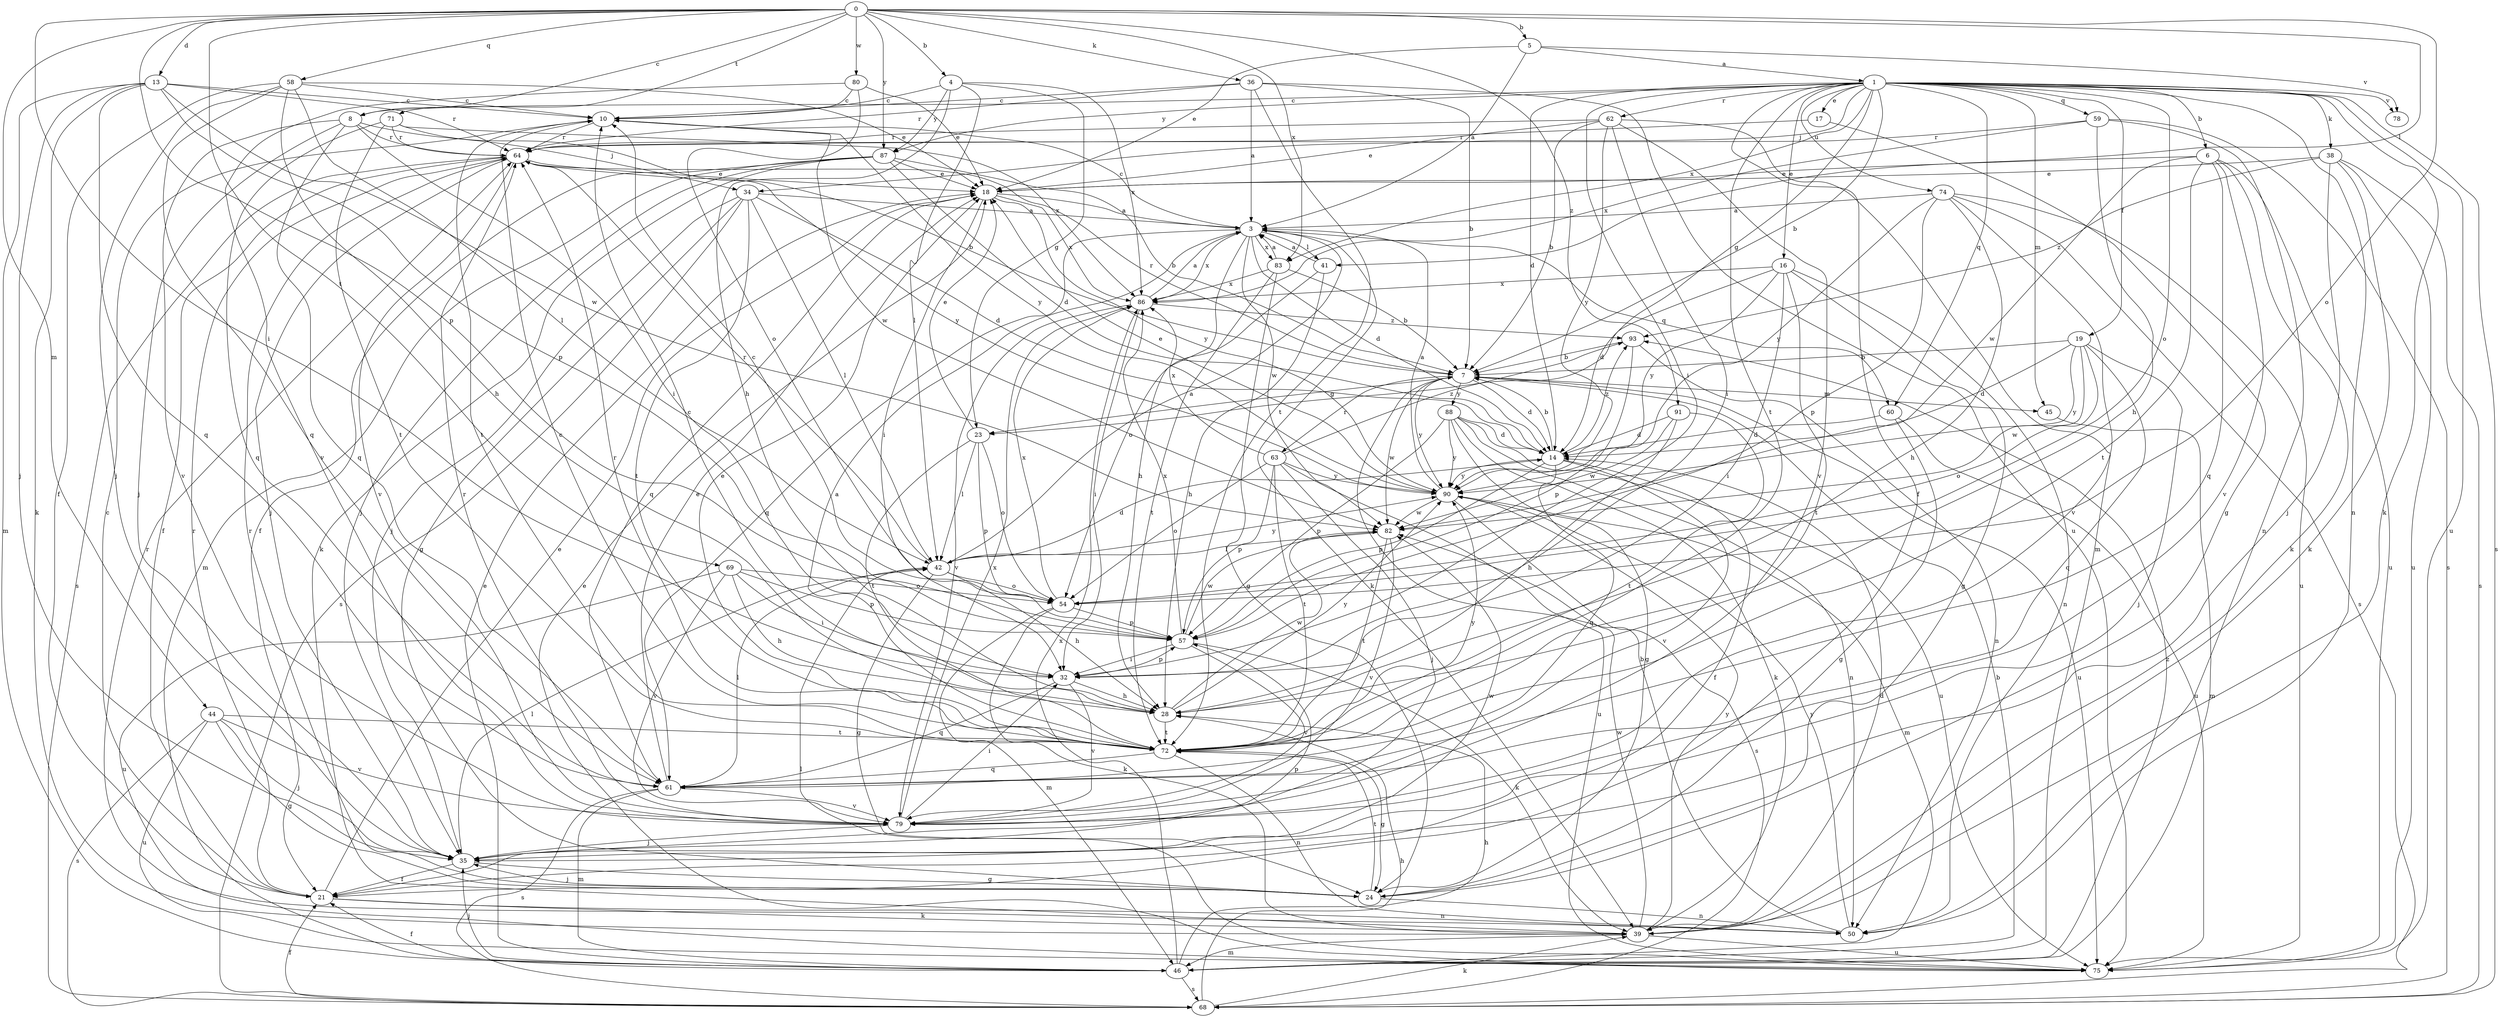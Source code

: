 strict digraph  {
0;
1;
3;
4;
5;
6;
7;
8;
10;
13;
14;
16;
17;
18;
19;
21;
23;
24;
28;
32;
34;
35;
36;
38;
39;
41;
42;
44;
45;
46;
50;
54;
57;
58;
59;
60;
61;
62;
63;
64;
68;
69;
71;
72;
74;
75;
78;
79;
80;
82;
83;
86;
87;
88;
90;
91;
93;
0 -> 4  [label=b];
0 -> 5  [label=b];
0 -> 8  [label=c];
0 -> 13  [label=d];
0 -> 32  [label=i];
0 -> 36  [label=k];
0 -> 41  [label=l];
0 -> 44  [label=m];
0 -> 54  [label=o];
0 -> 57  [label=p];
0 -> 58  [label=q];
0 -> 69  [label=t];
0 -> 71  [label=t];
0 -> 80  [label=w];
0 -> 83  [label=x];
0 -> 87  [label=y];
0 -> 91  [label=z];
1 -> 6  [label=b];
1 -> 7  [label=b];
1 -> 8  [label=c];
1 -> 14  [label=d];
1 -> 16  [label=e];
1 -> 17  [label=e];
1 -> 19  [label=f];
1 -> 21  [label=f];
1 -> 23  [label=g];
1 -> 32  [label=i];
1 -> 34  [label=j];
1 -> 38  [label=k];
1 -> 39  [label=k];
1 -> 45  [label=m];
1 -> 50  [label=n];
1 -> 54  [label=o];
1 -> 59  [label=q];
1 -> 60  [label=q];
1 -> 62  [label=r];
1 -> 68  [label=s];
1 -> 72  [label=t];
1 -> 74  [label=u];
1 -> 75  [label=u];
1 -> 78  [label=v];
1 -> 83  [label=x];
1 -> 87  [label=y];
3 -> 10  [label=c];
3 -> 14  [label=d];
3 -> 28  [label=h];
3 -> 39  [label=k];
3 -> 41  [label=l];
3 -> 60  [label=q];
3 -> 61  [label=q];
3 -> 82  [label=w];
3 -> 83  [label=x];
3 -> 86  [label=x];
4 -> 10  [label=c];
4 -> 23  [label=g];
4 -> 28  [label=h];
4 -> 42  [label=l];
4 -> 86  [label=x];
4 -> 87  [label=y];
5 -> 1  [label=a];
5 -> 3  [label=a];
5 -> 18  [label=e];
5 -> 78  [label=v];
6 -> 18  [label=e];
6 -> 39  [label=k];
6 -> 61  [label=q];
6 -> 72  [label=t];
6 -> 75  [label=u];
6 -> 79  [label=v];
6 -> 82  [label=w];
7 -> 14  [label=d];
7 -> 23  [label=g];
7 -> 45  [label=m];
7 -> 63  [label=r];
7 -> 64  [label=r];
7 -> 75  [label=u];
7 -> 82  [label=w];
7 -> 88  [label=y];
7 -> 90  [label=y];
8 -> 32  [label=i];
8 -> 34  [label=j];
8 -> 35  [label=j];
8 -> 61  [label=q];
8 -> 64  [label=r];
8 -> 79  [label=v];
10 -> 64  [label=r];
10 -> 72  [label=t];
10 -> 82  [label=w];
10 -> 90  [label=y];
13 -> 10  [label=c];
13 -> 35  [label=j];
13 -> 39  [label=k];
13 -> 46  [label=m];
13 -> 57  [label=p];
13 -> 61  [label=q];
13 -> 64  [label=r];
13 -> 82  [label=w];
14 -> 7  [label=b];
14 -> 21  [label=f];
14 -> 57  [label=p];
14 -> 61  [label=q];
14 -> 79  [label=v];
14 -> 90  [label=y];
14 -> 93  [label=z];
16 -> 14  [label=d];
16 -> 24  [label=g];
16 -> 32  [label=i];
16 -> 50  [label=n];
16 -> 72  [label=t];
16 -> 86  [label=x];
16 -> 90  [label=y];
17 -> 24  [label=g];
17 -> 64  [label=r];
18 -> 3  [label=a];
18 -> 32  [label=i];
18 -> 61  [label=q];
18 -> 86  [label=x];
18 -> 90  [label=y];
19 -> 7  [label=b];
19 -> 14  [label=d];
19 -> 35  [label=j];
19 -> 54  [label=o];
19 -> 61  [label=q];
19 -> 82  [label=w];
19 -> 90  [label=y];
21 -> 10  [label=c];
21 -> 18  [label=e];
21 -> 39  [label=k];
21 -> 50  [label=n];
21 -> 57  [label=p];
21 -> 64  [label=r];
23 -> 18  [label=e];
23 -> 42  [label=l];
23 -> 54  [label=o];
23 -> 57  [label=p];
23 -> 72  [label=t];
24 -> 35  [label=j];
24 -> 50  [label=n];
24 -> 64  [label=r];
24 -> 72  [label=t];
28 -> 10  [label=c];
28 -> 72  [label=t];
28 -> 82  [label=w];
28 -> 90  [label=y];
32 -> 28  [label=h];
32 -> 57  [label=p];
32 -> 61  [label=q];
32 -> 79  [label=v];
34 -> 3  [label=a];
34 -> 14  [label=d];
34 -> 24  [label=g];
34 -> 35  [label=j];
34 -> 42  [label=l];
34 -> 68  [label=s];
34 -> 72  [label=t];
35 -> 21  [label=f];
35 -> 24  [label=g];
35 -> 42  [label=l];
35 -> 82  [label=w];
36 -> 3  [label=a];
36 -> 7  [label=b];
36 -> 10  [label=c];
36 -> 64  [label=r];
36 -> 72  [label=t];
36 -> 75  [label=u];
38 -> 18  [label=e];
38 -> 35  [label=j];
38 -> 39  [label=k];
38 -> 68  [label=s];
38 -> 75  [label=u];
38 -> 93  [label=z];
39 -> 14  [label=d];
39 -> 46  [label=m];
39 -> 75  [label=u];
39 -> 82  [label=w];
39 -> 90  [label=y];
41 -> 3  [label=a];
41 -> 28  [label=h];
41 -> 54  [label=o];
42 -> 3  [label=a];
42 -> 14  [label=d];
42 -> 24  [label=g];
42 -> 28  [label=h];
42 -> 54  [label=o];
42 -> 64  [label=r];
42 -> 90  [label=y];
44 -> 24  [label=g];
44 -> 35  [label=j];
44 -> 68  [label=s];
44 -> 72  [label=t];
44 -> 75  [label=u];
44 -> 79  [label=v];
45 -> 46  [label=m];
46 -> 7  [label=b];
46 -> 18  [label=e];
46 -> 21  [label=f];
46 -> 28  [label=h];
46 -> 35  [label=j];
46 -> 68  [label=s];
46 -> 86  [label=x];
46 -> 93  [label=z];
50 -> 7  [label=b];
50 -> 64  [label=r];
50 -> 90  [label=y];
54 -> 10  [label=c];
54 -> 39  [label=k];
54 -> 46  [label=m];
54 -> 57  [label=p];
54 -> 86  [label=x];
57 -> 32  [label=i];
57 -> 39  [label=k];
57 -> 79  [label=v];
57 -> 82  [label=w];
57 -> 86  [label=x];
58 -> 10  [label=c];
58 -> 18  [label=e];
58 -> 21  [label=f];
58 -> 28  [label=h];
58 -> 35  [label=j];
58 -> 42  [label=l];
58 -> 61  [label=q];
59 -> 28  [label=h];
59 -> 50  [label=n];
59 -> 64  [label=r];
59 -> 68  [label=s];
59 -> 86  [label=x];
60 -> 14  [label=d];
60 -> 24  [label=g];
60 -> 75  [label=u];
61 -> 18  [label=e];
61 -> 42  [label=l];
61 -> 46  [label=m];
61 -> 68  [label=s];
61 -> 79  [label=v];
62 -> 7  [label=b];
62 -> 18  [label=e];
62 -> 32  [label=i];
62 -> 46  [label=m];
62 -> 64  [label=r];
62 -> 79  [label=v];
62 -> 90  [label=y];
63 -> 35  [label=j];
63 -> 54  [label=o];
63 -> 57  [label=p];
63 -> 72  [label=t];
63 -> 75  [label=u];
63 -> 86  [label=x];
63 -> 90  [label=y];
63 -> 93  [label=z];
64 -> 18  [label=e];
64 -> 21  [label=f];
64 -> 35  [label=j];
64 -> 68  [label=s];
64 -> 79  [label=v];
64 -> 90  [label=y];
68 -> 21  [label=f];
68 -> 28  [label=h];
68 -> 39  [label=k];
69 -> 28  [label=h];
69 -> 32  [label=i];
69 -> 54  [label=o];
69 -> 57  [label=p];
69 -> 75  [label=u];
69 -> 79  [label=v];
71 -> 7  [label=b];
71 -> 61  [label=q];
71 -> 64  [label=r];
71 -> 72  [label=t];
71 -> 86  [label=x];
72 -> 3  [label=a];
72 -> 10  [label=c];
72 -> 18  [label=e];
72 -> 24  [label=g];
72 -> 50  [label=n];
72 -> 61  [label=q];
72 -> 64  [label=r];
72 -> 90  [label=y];
74 -> 3  [label=a];
74 -> 28  [label=h];
74 -> 57  [label=p];
74 -> 68  [label=s];
74 -> 75  [label=u];
74 -> 79  [label=v];
74 -> 90  [label=y];
75 -> 18  [label=e];
75 -> 42  [label=l];
79 -> 32  [label=i];
79 -> 35  [label=j];
79 -> 64  [label=r];
79 -> 86  [label=x];
80 -> 10  [label=c];
80 -> 18  [label=e];
80 -> 54  [label=o];
80 -> 79  [label=v];
82 -> 42  [label=l];
82 -> 72  [label=t];
82 -> 79  [label=v];
83 -> 3  [label=a];
83 -> 7  [label=b];
83 -> 24  [label=g];
83 -> 72  [label=t];
83 -> 86  [label=x];
86 -> 3  [label=a];
86 -> 32  [label=i];
86 -> 79  [label=v];
86 -> 93  [label=z];
87 -> 7  [label=b];
87 -> 14  [label=d];
87 -> 18  [label=e];
87 -> 21  [label=f];
87 -> 35  [label=j];
87 -> 39  [label=k];
87 -> 46  [label=m];
88 -> 14  [label=d];
88 -> 24  [label=g];
88 -> 39  [label=k];
88 -> 50  [label=n];
88 -> 57  [label=p];
88 -> 75  [label=u];
88 -> 90  [label=y];
90 -> 3  [label=a];
90 -> 18  [label=e];
90 -> 46  [label=m];
90 -> 68  [label=s];
90 -> 82  [label=w];
91 -> 14  [label=d];
91 -> 28  [label=h];
91 -> 72  [label=t];
91 -> 82  [label=w];
93 -> 7  [label=b];
93 -> 50  [label=n];
93 -> 57  [label=p];
}
